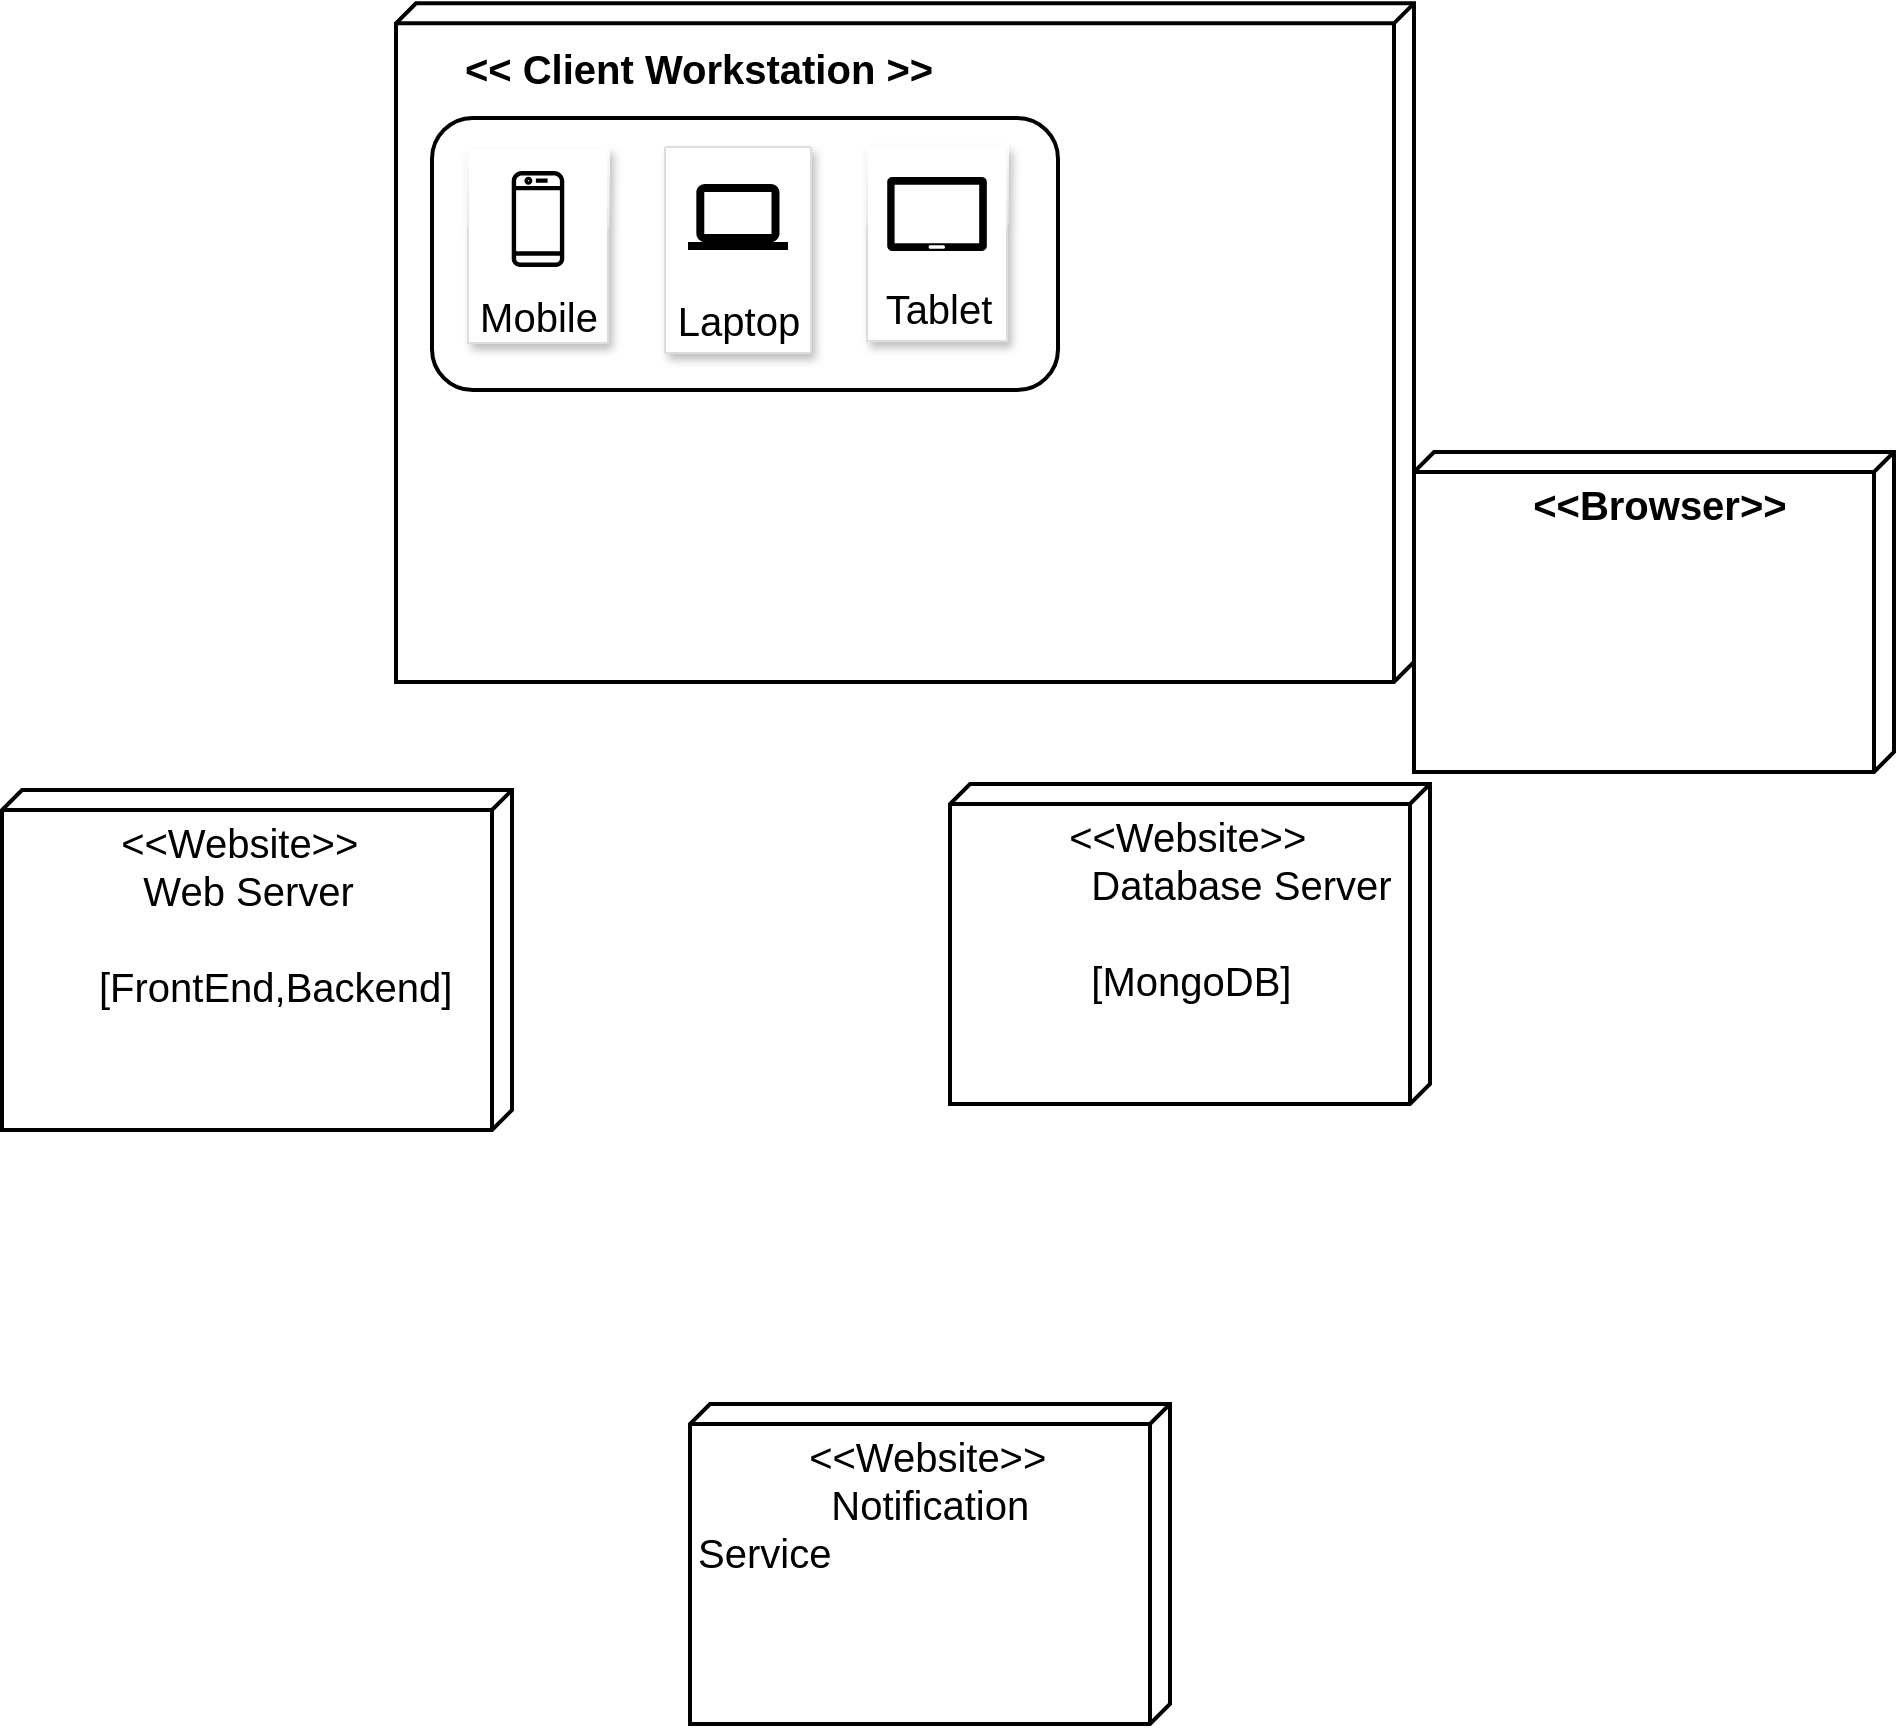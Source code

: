 <mxfile version="25.0.1">
  <diagram name="Page-1" id="NU7NnTnxZStcRVrK0cdf">
    <mxGraphModel dx="1257" dy="1217" grid="0" gridSize="10" guides="1" tooltips="1" connect="1" arrows="1" fold="1" page="0" pageScale="1" pageWidth="850" pageHeight="1100" math="0" shadow="0">
      <root>
        <mxCell id="0" />
        <mxCell id="1" parent="0" />
        <mxCell id="M7BUtbzTNO2W7AW2ZnJb-15" value="" style="verticalAlign=top;align=left;spacingTop=8;spacingLeft=2;spacingRight=12;shape=cube;size=10;direction=south;fontStyle=0;html=1;whiteSpace=wrap;strokeWidth=2;fontSize=20;" parent="1" vertex="1">
          <mxGeometry x="233" y="-140.33" width="509" height="339.33" as="geometry" />
        </mxCell>
        <mxCell id="M7BUtbzTNO2W7AW2ZnJb-16" value="&amp;nbsp; &amp;nbsp; &amp;nbsp; &amp;nbsp; &amp;nbsp; &amp;lt;&amp;lt;Website&amp;gt;&amp;gt;&lt;div&gt;&amp;nbsp; &amp;nbsp; &amp;nbsp; &amp;nbsp; &amp;nbsp; &amp;nbsp; Notification Service&lt;/div&gt;&lt;div&gt;&lt;br&gt;&lt;/div&gt;&lt;div&gt;&amp;nbsp; &amp;nbsp; &amp;nbsp; &amp;nbsp; &amp;nbsp; &amp;nbsp;&lt;/div&gt;" style="verticalAlign=top;align=left;spacingTop=8;spacingLeft=2;spacingRight=12;shape=cube;size=10;direction=south;fontStyle=0;html=1;whiteSpace=wrap;strokeWidth=2;fontSize=20;" parent="1" vertex="1">
          <mxGeometry x="380" y="560" width="240" height="160" as="geometry" />
        </mxCell>
        <mxCell id="M7BUtbzTNO2W7AW2ZnJb-18" value="&amp;nbsp; &amp;nbsp; &amp;nbsp; &amp;nbsp; &amp;nbsp; &amp;lt;&amp;lt;Website&amp;gt;&amp;gt;&lt;div&gt;&amp;nbsp; &amp;nbsp; &amp;nbsp; &amp;nbsp; &amp;nbsp; &amp;nbsp; Database Server&lt;/div&gt;&lt;div&gt;&amp;nbsp; &amp;nbsp; &amp;nbsp; &amp;nbsp; &amp;nbsp; &amp;nbsp;&amp;nbsp;&lt;/div&gt;&lt;div&gt;&amp;nbsp; &amp;nbsp; &amp;nbsp; &amp;nbsp; &amp;nbsp; &amp;nbsp; [MongoDB]&lt;/div&gt;" style="verticalAlign=top;align=left;spacingTop=8;spacingLeft=2;spacingRight=12;shape=cube;size=10;direction=south;fontStyle=0;html=1;whiteSpace=wrap;strokeWidth=2;fontSize=20;" parent="1" vertex="1">
          <mxGeometry x="510" y="250" width="240" height="160" as="geometry" />
        </mxCell>
        <mxCell id="M7BUtbzTNO2W7AW2ZnJb-19" value="&amp;nbsp; &amp;nbsp; &amp;nbsp; &amp;nbsp; &amp;nbsp; &amp;lt;&amp;lt;Website&amp;gt;&amp;gt;&lt;div&gt;&amp;nbsp; &amp;nbsp; &amp;nbsp; &amp;nbsp; &amp;nbsp; &amp;nbsp; Web Server&lt;/div&gt;&lt;div&gt;&amp;nbsp;&amp;nbsp;&lt;/div&gt;&lt;div&gt;&amp;nbsp; &amp;nbsp; &amp;nbsp; &amp;nbsp; [FrontEnd,Backend]&lt;/div&gt;" style="verticalAlign=top;align=left;spacingTop=8;spacingLeft=2;spacingRight=12;shape=cube;size=10;direction=south;fontStyle=0;html=1;whiteSpace=wrap;strokeWidth=2;fontSize=20;" parent="1" vertex="1">
          <mxGeometry x="36" y="253" width="255" height="170" as="geometry" />
        </mxCell>
        <mxCell id="fCRw7YRnLRp9WZZSxQcy-5" value="&lt;font style=&quot;font-size: 20px;&quot;&gt;&lt;b&gt;&amp;lt;&amp;lt; Client Workstation &amp;gt;&amp;gt;&lt;/b&gt;&lt;/font&gt;" style="text;html=1;align=center;verticalAlign=middle;resizable=0;points=[];autosize=1;strokeColor=none;fillColor=none;" vertex="1" parent="1">
          <mxGeometry x="258" y="-126" width="252" height="36" as="geometry" />
        </mxCell>
        <mxCell id="fCRw7YRnLRp9WZZSxQcy-9" value="&lt;font color=&quot;#000000&quot; style=&quot;font-size: 20px;&quot;&gt;Laptop&lt;/font&gt;" style="strokeColor=#dddddd;shadow=1;strokeWidth=1;rounded=1;absoluteArcSize=1;arcSize=2;labelPosition=center;verticalLabelPosition=middle;align=center;verticalAlign=bottom;spacingLeft=0;fontColor=#999999;fontSize=12;whiteSpace=wrap;spacingBottom=2;html=1;" vertex="1" parent="1">
          <mxGeometry x="367.5" y="-68.5" width="73" height="103" as="geometry" />
        </mxCell>
        <mxCell id="fCRw7YRnLRp9WZZSxQcy-10" value="" style="sketch=0;dashed=0;connectable=0;html=1;fillColor=#000000;strokeColor=none;shape=mxgraph.gcp2.laptop;part=1;" vertex="1" parent="fCRw7YRnLRp9WZZSxQcy-9">
          <mxGeometry x="0.5" width="50" height="33" relative="1" as="geometry">
            <mxPoint x="-25" y="18.5" as="offset" />
          </mxGeometry>
        </mxCell>
        <mxCell id="fCRw7YRnLRp9WZZSxQcy-27" value="" style="group" vertex="1" connectable="0" parent="fCRw7YRnLRp9WZZSxQcy-9">
          <mxGeometry x="-99" y="1" width="71" height="102" as="geometry" />
        </mxCell>
        <mxCell id="fCRw7YRnLRp9WZZSxQcy-28" value="" style="rounded=0;whiteSpace=wrap;html=1;shadow=1;strokeColor=#dddddd;glass=1;" vertex="1" parent="fCRw7YRnLRp9WZZSxQcy-27">
          <mxGeometry x="0.5" width="70" height="97" as="geometry" />
        </mxCell>
        <mxCell id="fCRw7YRnLRp9WZZSxQcy-26" value="&lt;font color=&quot;#000000&quot; style=&quot;font-size: 20px;&quot;&gt;Mobile&lt;/font&gt;" style="sketch=0;outlineConnect=0;fontColor=#232F3E;gradientColor=none;strokeColor=#000000;fillColor=#ffffff;dashed=0;verticalLabelPosition=bottom;verticalAlign=top;align=center;html=1;fontSize=12;fontStyle=0;aspect=fixed;shape=mxgraph.aws4.resourceIcon;resIcon=mxgraph.aws4.mobile_client;" vertex="1" parent="fCRw7YRnLRp9WZZSxQcy-27">
          <mxGeometry x="5.5" y="5" width="60" height="60" as="geometry" />
        </mxCell>
        <mxCell id="fCRw7YRnLRp9WZZSxQcy-19" value="" style="group" vertex="1" connectable="0" parent="1">
          <mxGeometry x="468" y="-68.5" width="71" height="98" as="geometry" />
        </mxCell>
        <mxCell id="fCRw7YRnLRp9WZZSxQcy-15" value="" style="rounded=0;whiteSpace=wrap;html=1;shadow=1;strokeColor=#dddddd;glass=1;" vertex="1" parent="fCRw7YRnLRp9WZZSxQcy-19">
          <mxGeometry x="0.5" width="70" height="97" as="geometry" />
        </mxCell>
        <mxCell id="fCRw7YRnLRp9WZZSxQcy-13" value="" style="sketch=0;aspect=fixed;pointerEvents=1;shadow=0;dashed=0;html=1;strokeColor=none;labelPosition=center;verticalLabelPosition=bottom;verticalAlign=top;align=center;fillColor=#000000;shape=mxgraph.azure.tablet;" vertex="1" parent="fCRw7YRnLRp9WZZSxQcy-19">
          <mxGeometry x="10.5" y="15" width="50" height="37" as="geometry" />
        </mxCell>
        <mxCell id="fCRw7YRnLRp9WZZSxQcy-14" value="&lt;font style=&quot;font-size: 20px;&quot;&gt;Tablet&lt;/font&gt;" style="text;html=1;align=center;verticalAlign=middle;resizable=0;points=[];autosize=1;strokeColor=none;fillColor=none;" vertex="1" parent="fCRw7YRnLRp9WZZSxQcy-19">
          <mxGeometry y="62" width="71" height="36" as="geometry" />
        </mxCell>
        <mxCell id="fCRw7YRnLRp9WZZSxQcy-31" value="" style="rounded=1;whiteSpace=wrap;html=1;fillColor=none;strokeWidth=2;" vertex="1" parent="1">
          <mxGeometry x="251" y="-83" width="313" height="136" as="geometry" />
        </mxCell>
        <mxCell id="fCRw7YRnLRp9WZZSxQcy-35" value="&amp;nbsp; &amp;nbsp; &amp;nbsp; &amp;nbsp; &amp;nbsp; &lt;b&gt;&amp;lt;&amp;lt;Browser&amp;gt;&amp;gt;&lt;/b&gt;" style="verticalAlign=top;align=left;spacingTop=8;spacingLeft=2;spacingRight=12;shape=cube;size=10;direction=south;fontStyle=0;html=1;whiteSpace=wrap;strokeWidth=2;fontSize=20;" vertex="1" parent="1">
          <mxGeometry x="742" y="84" width="240" height="160" as="geometry" />
        </mxCell>
      </root>
    </mxGraphModel>
  </diagram>
</mxfile>
